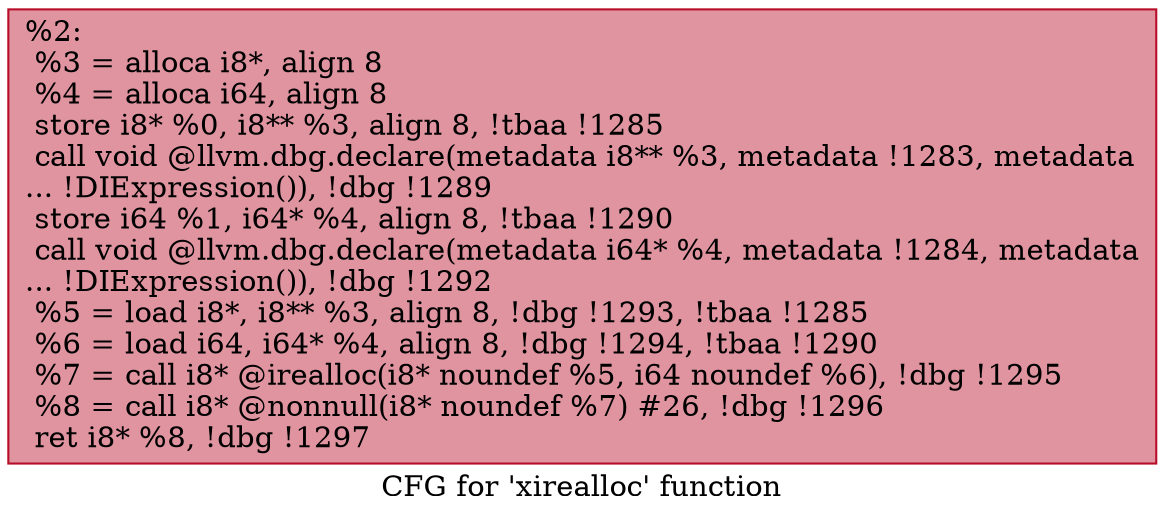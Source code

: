 digraph "CFG for 'xirealloc' function" {
	label="CFG for 'xirealloc' function";

	Node0x2728300 [shape=record,color="#b70d28ff", style=filled, fillcolor="#b70d2870",label="{%2:\l  %3 = alloca i8*, align 8\l  %4 = alloca i64, align 8\l  store i8* %0, i8** %3, align 8, !tbaa !1285\l  call void @llvm.dbg.declare(metadata i8** %3, metadata !1283, metadata\l... !DIExpression()), !dbg !1289\l  store i64 %1, i64* %4, align 8, !tbaa !1290\l  call void @llvm.dbg.declare(metadata i64* %4, metadata !1284, metadata\l... !DIExpression()), !dbg !1292\l  %5 = load i8*, i8** %3, align 8, !dbg !1293, !tbaa !1285\l  %6 = load i64, i64* %4, align 8, !dbg !1294, !tbaa !1290\l  %7 = call i8* @irealloc(i8* noundef %5, i64 noundef %6), !dbg !1295\l  %8 = call i8* @nonnull(i8* noundef %7) #26, !dbg !1296\l  ret i8* %8, !dbg !1297\l}"];
}

